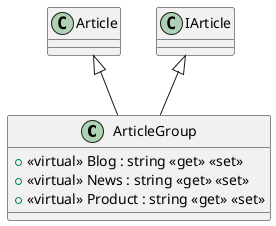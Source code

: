 @startuml
class ArticleGroup {
    + <<virtual>> Blog : string <<get>> <<set>>
    + <<virtual>> News : string <<get>> <<set>>
    + <<virtual>> Product : string <<get>> <<set>>
}
Article <|-- ArticleGroup
IArticle <|-- ArticleGroup
@enduml
